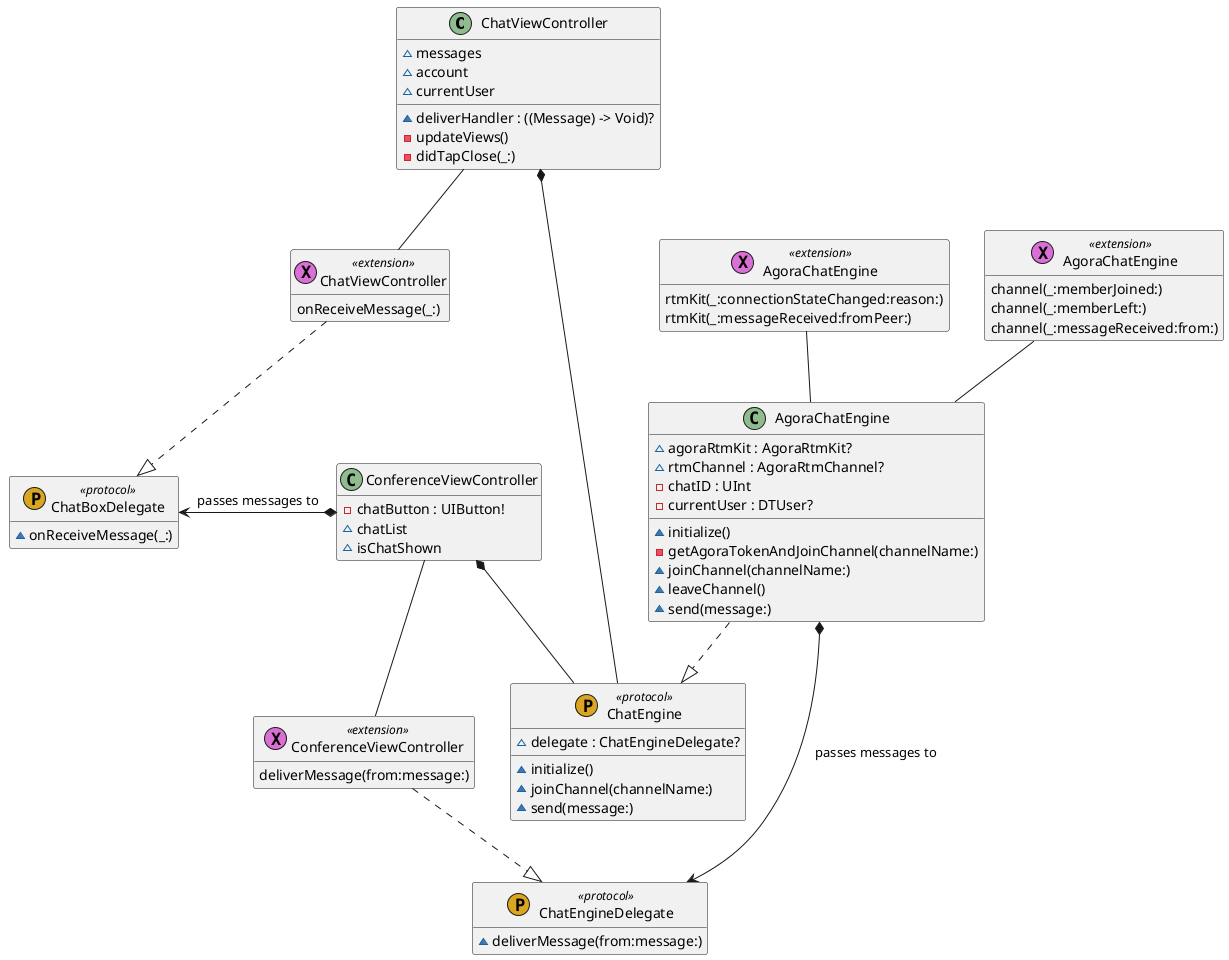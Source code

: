 @startuml
' STYLE START
hide empty members
skinparam shadowing false
' STYLE END


class "ChatViewController" as ChatViewController << (C, DarkSeaGreen) >> {
  ~messages
  ~account
  ~currentUser
  ~deliverHandler : ((Message) -> Void)?
  -updateViews()
  -didTapClose(_:)
}
class "ChatViewController" as ChatViewController0 << (X, Orchid) extension >> { 
  onReceiveMessage(_:) 
}

class "ChatBoxDelegate" as ChatBoxDelegate << (P, GoldenRod) protocol >> { 
  ~onReceiveMessage(_:) 
}

class "ChatEngineDelegate" as ChatEngineDelegate << (P, GoldenRod) protocol >> { 
  ~deliverMessage(from:message:) 
}

class "ChatEngine" as ChatEngine << (P, GoldenRod) protocol >> { 
  ~delegate : ChatEngineDelegate?
  ~initialize()
  ~joinChannel(channelName:)
  ~send(message:) 
}

class "AgoraChatEngine" as AgoraChatEngine << (C, DarkSeaGreen) >> { 
  ~agoraRtmKit : AgoraRtmKit?
  ~rtmChannel : AgoraRtmChannel?
  -chatID : UInt
  -currentUser : DTUser?
  ~initialize()
  -getAgoraTokenAndJoinChannel(channelName:)
  ~joinChannel(channelName:)
  ~leaveChannel()
  ~send(message:) 
}
class "AgoraChatEngine" as AgoraChatEngine2 << (X, Orchid) extension >> { 
  rtmKit(_:connectionStateChanged:reason:)
  rtmKit(_:messageReceived:fromPeer:) 
}
class "AgoraChatEngine" as AgoraChatEngine3 << (X, Orchid) extension >> { 
  channel(_:memberJoined:)
  channel(_:memberLeft:)
  channel(_:messageReceived:from:) 
}

class "ConferenceViewController" as ConferenceViewController << (C, DarkSeaGreen) >> { 
  -chatButton : UIButton!
  ~chatList
  ~isChatShown
}

class "ConferenceViewController" as ConferenceViewController1 << (X, Orchid) extension >> { 
  deliverMessage(from:message:) 
}

ChatViewController *-- ChatEngine
AgoraChatEngine *-> ChatEngineDelegate : passes messages to
ChatViewController0 ..|> ChatBoxDelegate
' ConferenceViewController *-- ChatBoxDelegate
ChatBoxDelegate <-* ConferenceViewController: passes messages to
ConferenceViewController *-- ChatEngine
ChatViewController -- ChatViewController0
AgoraChatEngine ..|> ChatEngine
AgoraChatEngine2 -- AgoraChatEngine
AgoraChatEngine3 -- AgoraChatEngine

ConferenceViewController1 ..|> ChatEngineDelegate
ConferenceViewController -- ConferenceViewController1
@enduml
